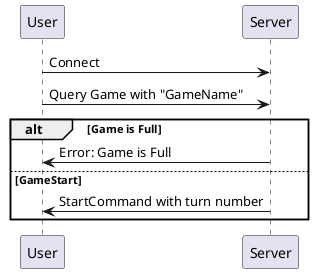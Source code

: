 @startuml ConnectionSetup
'https://plantuml.com/sequence-diagram


User -> Server : Connect
User -> Server : Query Game with "GameName"

alt Game is Full
    User <- Server : Error: Game is Full
else GameStart
    Server -> User : StartCommand with turn number
end

@enduml